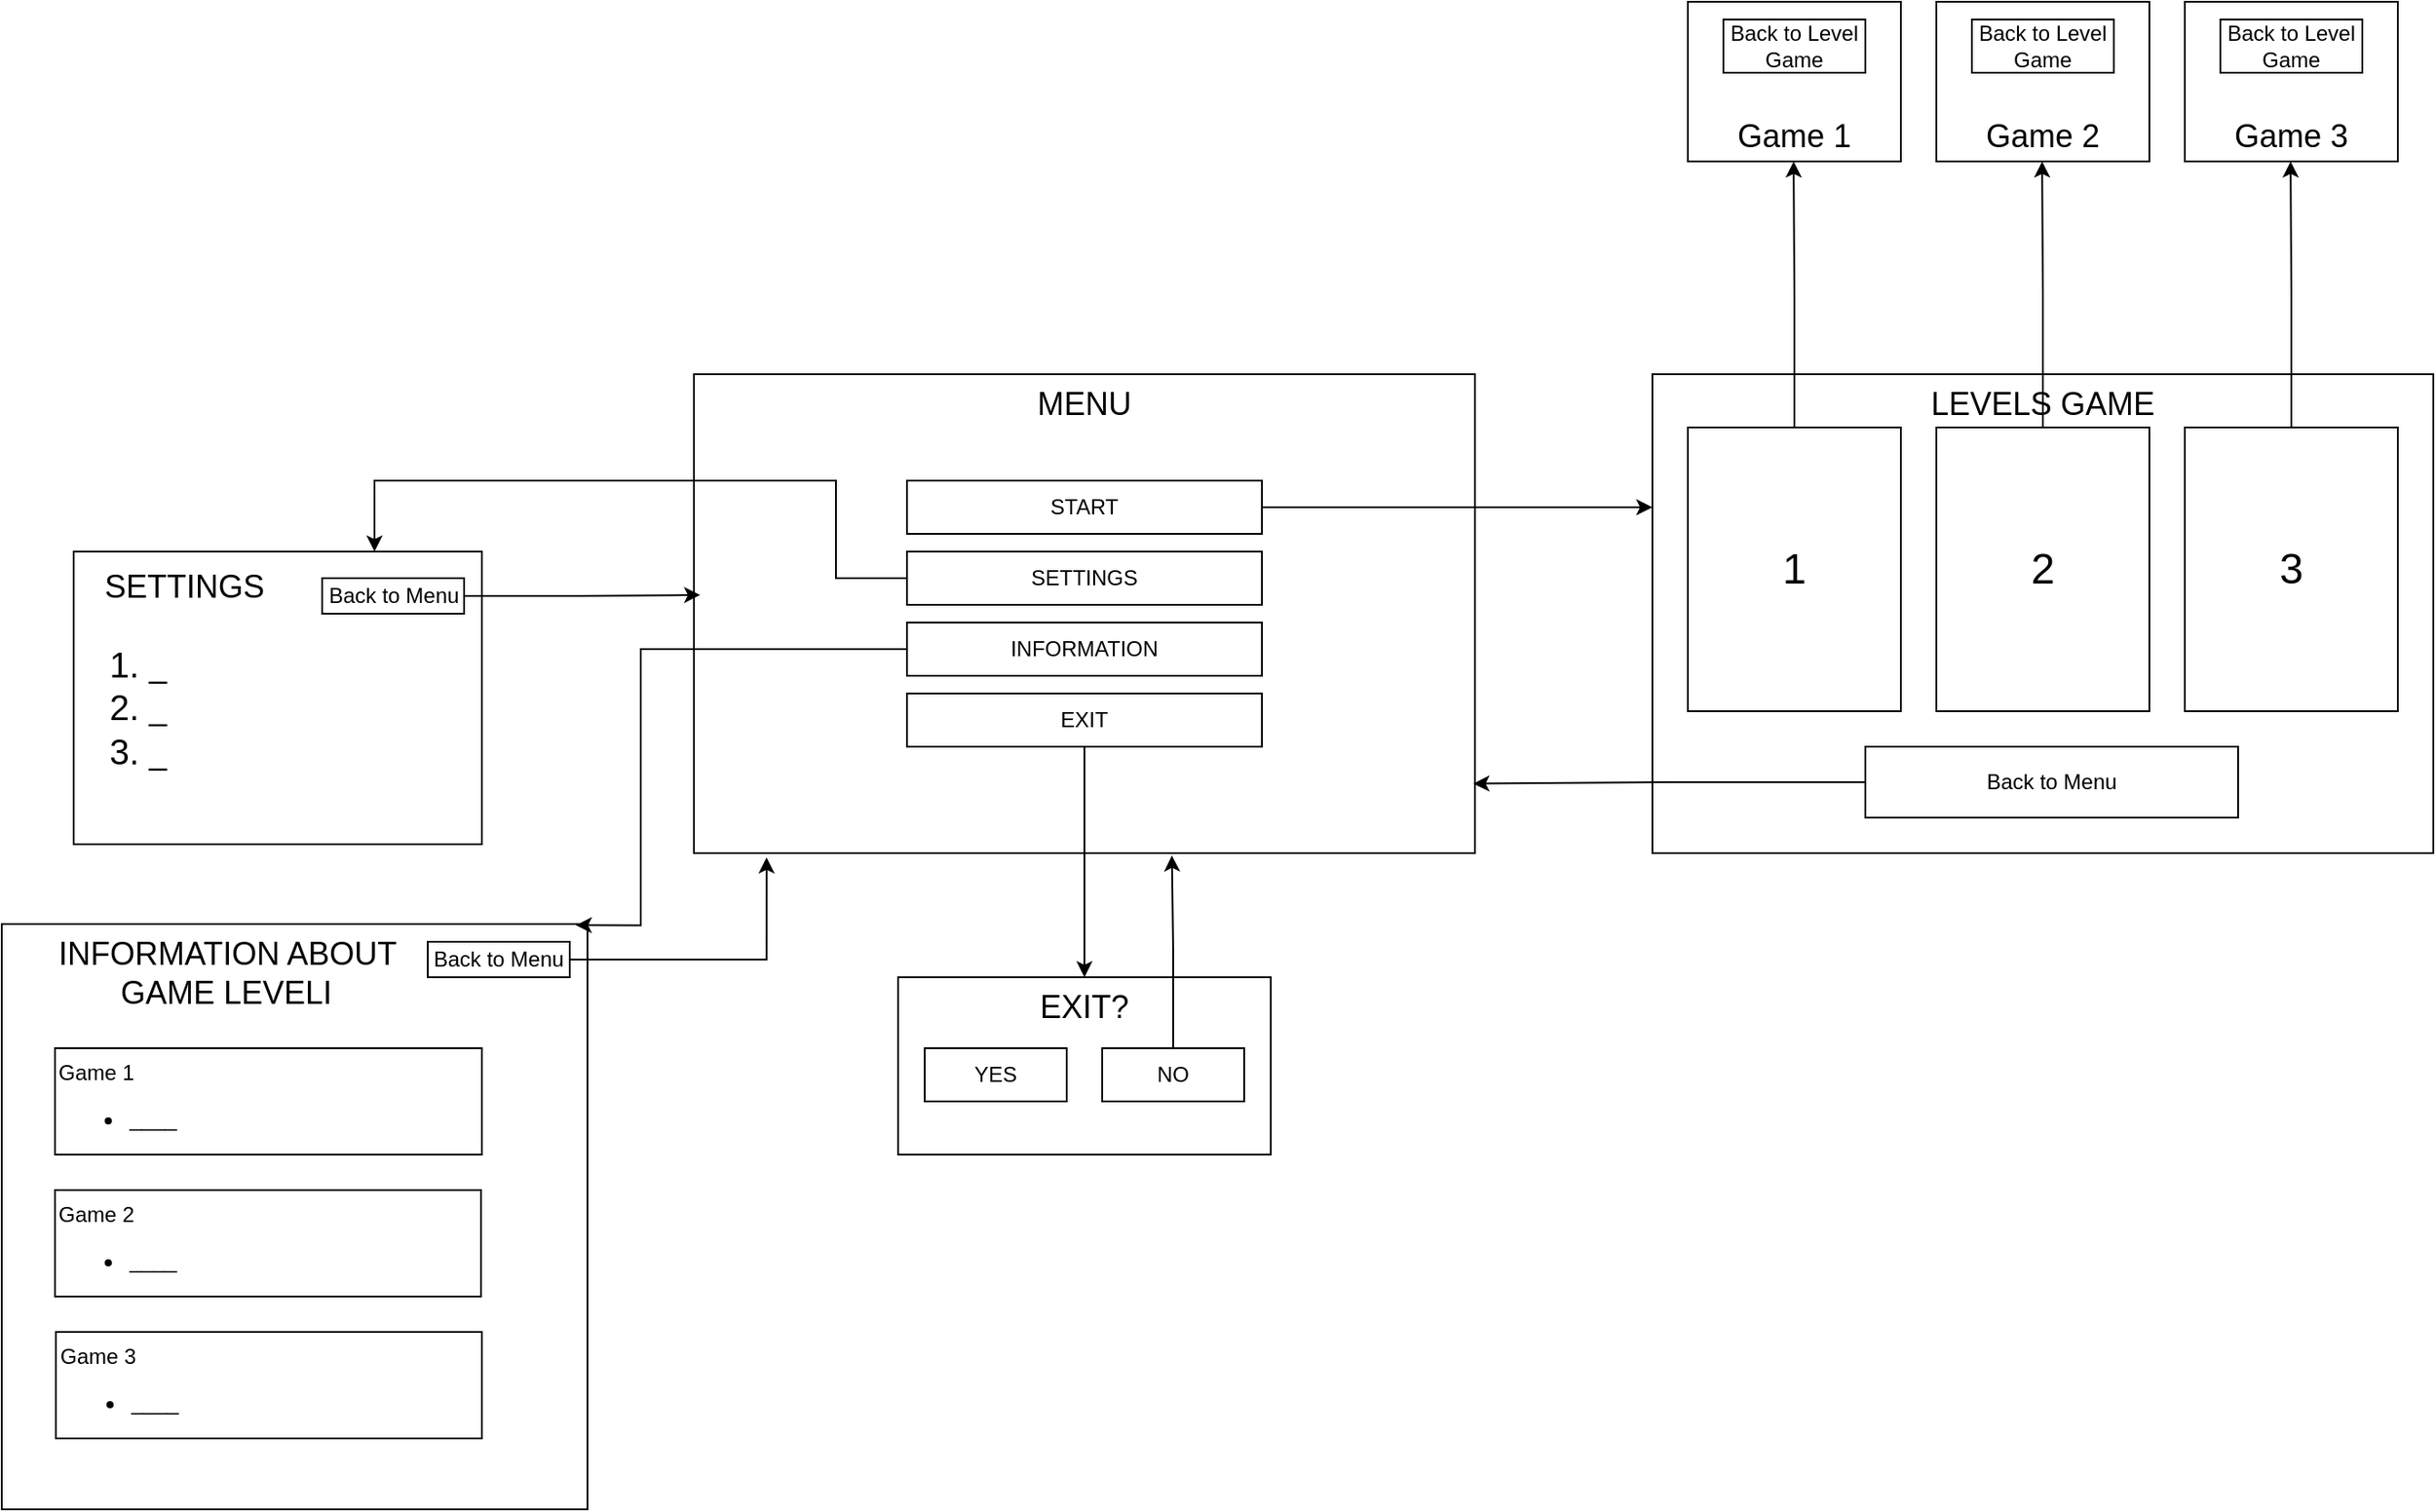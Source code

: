 <mxfile version="26.2.14">
  <diagram name="Сторінка-1" id="EWD52vy8kLP0P7qGVwE1">
    <mxGraphModel dx="2185" dy="1162" grid="1" gridSize="10" guides="1" tooltips="1" connect="1" arrows="1" fold="1" page="1" pageScale="1" pageWidth="5000" pageHeight="4000" math="0" shadow="0">
      <root>
        <mxCell id="0" />
        <mxCell id="1" parent="0" />
        <mxCell id="hRoo1BihgLkBD7Z-H8el-1" value="&lt;font style=&quot;font-size: 18px;&quot;&gt;MENU&lt;/font&gt;" style="rounded=0;whiteSpace=wrap;html=1;verticalAlign=top;" vertex="1" parent="1">
          <mxGeometry x="900" y="560" width="440" height="270" as="geometry" />
        </mxCell>
        <mxCell id="hRoo1BihgLkBD7Z-H8el-2" value="START" style="rounded=0;whiteSpace=wrap;html=1;" vertex="1" parent="1">
          <mxGeometry x="1020" y="620" width="200" height="30" as="geometry" />
        </mxCell>
        <mxCell id="hRoo1BihgLkBD7Z-H8el-53" style="edgeStyle=orthogonalEdgeStyle;rounded=0;orthogonalLoop=1;jettySize=auto;html=1;exitX=0;exitY=0.5;exitDx=0;exitDy=0;entryX=0.737;entryY=0;entryDx=0;entryDy=0;entryPerimeter=0;" edge="1" parent="1" source="hRoo1BihgLkBD7Z-H8el-3" target="hRoo1BihgLkBD7Z-H8el-50">
          <mxGeometry relative="1" as="geometry">
            <mxPoint x="790" y="730" as="targetPoint" />
            <Array as="points">
              <mxPoint x="980" y="675" />
              <mxPoint x="980" y="620" />
              <mxPoint x="720" y="620" />
            </Array>
          </mxGeometry>
        </mxCell>
        <mxCell id="hRoo1BihgLkBD7Z-H8el-3" value="SETTINGS" style="rounded=0;whiteSpace=wrap;html=1;" vertex="1" parent="1">
          <mxGeometry x="1020" y="660" width="200" height="30" as="geometry" />
        </mxCell>
        <mxCell id="hRoo1BihgLkBD7Z-H8el-4" value="INFORMATION" style="rounded=0;whiteSpace=wrap;html=1;" vertex="1" parent="1">
          <mxGeometry x="1020" y="700" width="200" height="30" as="geometry" />
        </mxCell>
        <mxCell id="hRoo1BihgLkBD7Z-H8el-28" style="edgeStyle=orthogonalEdgeStyle;rounded=0;orthogonalLoop=1;jettySize=auto;html=1;exitX=0.5;exitY=1;exitDx=0;exitDy=0;entryX=0.5;entryY=0;entryDx=0;entryDy=0;" edge="1" parent="1" source="hRoo1BihgLkBD7Z-H8el-5" target="hRoo1BihgLkBD7Z-H8el-24">
          <mxGeometry relative="1" as="geometry" />
        </mxCell>
        <mxCell id="hRoo1BihgLkBD7Z-H8el-5" value="EXIT" style="rounded=0;whiteSpace=wrap;html=1;" vertex="1" parent="1">
          <mxGeometry x="1020" y="740" width="200" height="30" as="geometry" />
        </mxCell>
        <mxCell id="hRoo1BihgLkBD7Z-H8el-7" value="" style="endArrow=classic;html=1;rounded=0;exitX=1;exitY=0.5;exitDx=0;exitDy=0;" edge="1" parent="1" source="hRoo1BihgLkBD7Z-H8el-2">
          <mxGeometry width="50" height="50" relative="1" as="geometry">
            <mxPoint x="1280" y="860" as="sourcePoint" />
            <mxPoint x="1440" y="635" as="targetPoint" />
          </mxGeometry>
        </mxCell>
        <mxCell id="hRoo1BihgLkBD7Z-H8el-8" value="&lt;font style=&quot;font-size: 18px;&quot;&gt;LEVELS GAME&lt;/font&gt;" style="rounded=0;whiteSpace=wrap;html=1;verticalAlign=top;" vertex="1" parent="1">
          <mxGeometry x="1440" y="560" width="440" height="270" as="geometry" />
        </mxCell>
        <mxCell id="hRoo1BihgLkBD7Z-H8el-16" style="edgeStyle=orthogonalEdgeStyle;rounded=0;orthogonalLoop=1;jettySize=auto;html=1;exitX=0.5;exitY=0;exitDx=0;exitDy=0;" edge="1" parent="1" source="hRoo1BihgLkBD7Z-H8el-9">
          <mxGeometry relative="1" as="geometry">
            <mxPoint x="1519.571" y="440" as="targetPoint" />
          </mxGeometry>
        </mxCell>
        <mxCell id="hRoo1BihgLkBD7Z-H8el-9" value="&lt;font style=&quot;font-size: 24px;&quot;&gt;1&lt;/font&gt;" style="rounded=0;whiteSpace=wrap;html=1;" vertex="1" parent="1">
          <mxGeometry x="1460" y="590" width="120" height="160" as="geometry" />
        </mxCell>
        <mxCell id="hRoo1BihgLkBD7Z-H8el-17" style="edgeStyle=orthogonalEdgeStyle;rounded=0;orthogonalLoop=1;jettySize=auto;html=1;exitX=0.5;exitY=0;exitDx=0;exitDy=0;" edge="1" parent="1" source="hRoo1BihgLkBD7Z-H8el-10">
          <mxGeometry relative="1" as="geometry">
            <mxPoint x="1659.571" y="440" as="targetPoint" />
          </mxGeometry>
        </mxCell>
        <mxCell id="hRoo1BihgLkBD7Z-H8el-10" value="&lt;font style=&quot;font-size: 24px;&quot;&gt;2&lt;/font&gt;" style="rounded=0;whiteSpace=wrap;html=1;" vertex="1" parent="1">
          <mxGeometry x="1600" y="590" width="120" height="160" as="geometry" />
        </mxCell>
        <mxCell id="hRoo1BihgLkBD7Z-H8el-18" style="edgeStyle=orthogonalEdgeStyle;rounded=0;orthogonalLoop=1;jettySize=auto;html=1;exitX=0.5;exitY=0;exitDx=0;exitDy=0;" edge="1" parent="1" source="hRoo1BihgLkBD7Z-H8el-11">
          <mxGeometry relative="1" as="geometry">
            <mxPoint x="1799.571" y="440" as="targetPoint" />
          </mxGeometry>
        </mxCell>
        <mxCell id="hRoo1BihgLkBD7Z-H8el-11" value="&lt;font style=&quot;font-size: 24px;&quot;&gt;3&lt;/font&gt;" style="rounded=0;whiteSpace=wrap;html=1;" vertex="1" parent="1">
          <mxGeometry x="1740" y="590" width="120" height="160" as="geometry" />
        </mxCell>
        <mxCell id="hRoo1BihgLkBD7Z-H8el-12" value="Back to Menu" style="rounded=0;whiteSpace=wrap;html=1;" vertex="1" parent="1">
          <mxGeometry x="1560" y="770" width="210" height="40" as="geometry" />
        </mxCell>
        <mxCell id="hRoo1BihgLkBD7Z-H8el-20" style="edgeStyle=orthogonalEdgeStyle;rounded=0;orthogonalLoop=1;jettySize=auto;html=1;exitX=0;exitY=0.5;exitDx=0;exitDy=0;entryX=0.998;entryY=0.855;entryDx=0;entryDy=0;entryPerimeter=0;" edge="1" parent="1" source="hRoo1BihgLkBD7Z-H8el-12" target="hRoo1BihgLkBD7Z-H8el-1">
          <mxGeometry relative="1" as="geometry" />
        </mxCell>
        <mxCell id="hRoo1BihgLkBD7Z-H8el-21" value="&lt;font style=&quot;font-size: 18px;&quot;&gt;Game 1&lt;/font&gt;" style="rounded=0;whiteSpace=wrap;html=1;verticalAlign=bottom;" vertex="1" parent="1">
          <mxGeometry x="1460" y="350" width="120" height="90" as="geometry" />
        </mxCell>
        <mxCell id="hRoo1BihgLkBD7Z-H8el-22" value="&lt;span style=&quot;font-size: 18px;&quot;&gt;Game 2&lt;/span&gt;" style="rounded=0;whiteSpace=wrap;html=1;verticalAlign=bottom;" vertex="1" parent="1">
          <mxGeometry x="1600" y="350" width="120" height="90" as="geometry" />
        </mxCell>
        <mxCell id="hRoo1BihgLkBD7Z-H8el-23" value="&lt;span style=&quot;font-size: 18px;&quot;&gt;Game 3&lt;/span&gt;" style="rounded=0;whiteSpace=wrap;html=1;verticalAlign=bottom;" vertex="1" parent="1">
          <mxGeometry x="1740" y="350" width="120" height="90" as="geometry" />
        </mxCell>
        <mxCell id="hRoo1BihgLkBD7Z-H8el-24" value="&lt;font style=&quot;font-size: 18px;&quot;&gt;EXIT?&lt;/font&gt;" style="rounded=0;whiteSpace=wrap;html=1;verticalAlign=top;" vertex="1" parent="1">
          <mxGeometry x="1015" y="900" width="210" height="100" as="geometry" />
        </mxCell>
        <mxCell id="hRoo1BihgLkBD7Z-H8el-25" value="YES" style="rounded=0;whiteSpace=wrap;html=1;" vertex="1" parent="1">
          <mxGeometry x="1030" y="940" width="80" height="30" as="geometry" />
        </mxCell>
        <mxCell id="hRoo1BihgLkBD7Z-H8el-26" value="NO" style="rounded=0;whiteSpace=wrap;html=1;" vertex="1" parent="1">
          <mxGeometry x="1130" y="940" width="80" height="30" as="geometry" />
        </mxCell>
        <mxCell id="hRoo1BihgLkBD7Z-H8el-27" style="edgeStyle=orthogonalEdgeStyle;rounded=0;orthogonalLoop=1;jettySize=auto;html=1;exitX=0.5;exitY=1;exitDx=0;exitDy=0;" edge="1" parent="1" source="hRoo1BihgLkBD7Z-H8el-24" target="hRoo1BihgLkBD7Z-H8el-24">
          <mxGeometry relative="1" as="geometry" />
        </mxCell>
        <mxCell id="hRoo1BihgLkBD7Z-H8el-29" value="&lt;font style=&quot;font-size: 18px;&quot;&gt;&amp;nbsp; &amp;nbsp; &amp;nbsp; INFORMATION ABOUT&amp;nbsp;&lt;/font&gt;&lt;div&gt;&lt;font style=&quot;font-size: 18px;&quot;&gt;&amp;nbsp; &amp;nbsp; &amp;nbsp; &amp;nbsp; &amp;nbsp; &amp;nbsp; &amp;nbsp;GAME LEVELІ&lt;/font&gt;&lt;/div&gt;" style="whiteSpace=wrap;html=1;aspect=fixed;verticalAlign=top;align=left;" vertex="1" parent="1">
          <mxGeometry x="510" y="870" width="330" height="330" as="geometry" />
        </mxCell>
        <mxCell id="hRoo1BihgLkBD7Z-H8el-31" value="Game 1&lt;div&gt;&lt;ul&gt;&lt;li&gt;____&lt;/li&gt;&lt;/ul&gt;&lt;/div&gt;" style="rounded=0;whiteSpace=wrap;html=1;align=left;verticalAlign=top;" vertex="1" parent="1">
          <mxGeometry x="540" y="940" width="240.5" height="60" as="geometry" />
        </mxCell>
        <mxCell id="hRoo1BihgLkBD7Z-H8el-32" value="Game 2&lt;div&gt;&lt;ul&gt;&lt;li&gt;____&lt;/li&gt;&lt;/ul&gt;&lt;/div&gt;" style="rounded=0;whiteSpace=wrap;html=1;align=left;verticalAlign=top;" vertex="1" parent="1">
          <mxGeometry x="540" y="1020" width="240" height="60" as="geometry" />
        </mxCell>
        <mxCell id="hRoo1BihgLkBD7Z-H8el-33" value="Game 3&lt;div&gt;&lt;ul&gt;&lt;li&gt;____&lt;/li&gt;&lt;/ul&gt;&lt;/div&gt;" style="rounded=0;whiteSpace=wrap;html=1;verticalAlign=top;align=left;" vertex="1" parent="1">
          <mxGeometry x="540.5" y="1100" width="240" height="60" as="geometry" />
        </mxCell>
        <mxCell id="hRoo1BihgLkBD7Z-H8el-35" style="edgeStyle=orthogonalEdgeStyle;rounded=0;orthogonalLoop=1;jettySize=auto;html=1;exitX=0;exitY=0.5;exitDx=0;exitDy=0;entryX=0.98;entryY=0.002;entryDx=0;entryDy=0;entryPerimeter=0;" edge="1" parent="1" source="hRoo1BihgLkBD7Z-H8el-4" target="hRoo1BihgLkBD7Z-H8el-29">
          <mxGeometry relative="1" as="geometry">
            <Array as="points">
              <mxPoint x="870" y="715" />
              <mxPoint x="870" y="871" />
            </Array>
          </mxGeometry>
        </mxCell>
        <mxCell id="hRoo1BihgLkBD7Z-H8el-38" value="Back to Menu" style="rounded=0;whiteSpace=wrap;html=1;" vertex="1" parent="1">
          <mxGeometry x="750" y="880" width="80" height="20" as="geometry" />
        </mxCell>
        <mxCell id="hRoo1BihgLkBD7Z-H8el-41" style="edgeStyle=orthogonalEdgeStyle;rounded=0;orthogonalLoop=1;jettySize=auto;html=1;exitX=1;exitY=0.5;exitDx=0;exitDy=0;entryX=0.093;entryY=1.009;entryDx=0;entryDy=0;entryPerimeter=0;" edge="1" parent="1" source="hRoo1BihgLkBD7Z-H8el-38" target="hRoo1BihgLkBD7Z-H8el-1">
          <mxGeometry relative="1" as="geometry" />
        </mxCell>
        <mxCell id="hRoo1BihgLkBD7Z-H8el-43" style="edgeStyle=orthogonalEdgeStyle;rounded=0;orthogonalLoop=1;jettySize=auto;html=1;exitX=0.5;exitY=0;exitDx=0;exitDy=0;entryX=0.612;entryY=1.005;entryDx=0;entryDy=0;entryPerimeter=0;" edge="1" parent="1" source="hRoo1BihgLkBD7Z-H8el-26" target="hRoo1BihgLkBD7Z-H8el-1">
          <mxGeometry relative="1" as="geometry" />
        </mxCell>
        <mxCell id="hRoo1BihgLkBD7Z-H8el-44" value="Back to Le&lt;span style=&quot;color: rgba(0, 0, 0, 0); font-family: monospace; font-size: 0px; text-align: start; text-wrap-mode: nowrap;&quot;&gt;%3CmxGraphModel%3E%3Croot%3E%3CmxCell%20id%3D%220%22%2F%3E%3CmxCell%20id%3D%221%22%20parent%3D%220%22%2F%3E%3CmxCell%20id%3D%222%22%20value%3D%22Back%20to%20Menu%22%20style%3D%22rounded%3D0%3BwhiteSpace%3Dwrap%3Bhtml%3D1%3B%22%20vertex%3D%221%22%20parent%3D%221%22%3E%3CmxGeometry%20x%3D%221380%22%20y%3D%22450%22%20width%3D%2280%22%20height%3D%2220%22%20as%3D%22geometry%22%2F%3E%3C%2FmxCell%3E%3C%2Froot%3E%3C%2FmxGraphModel%3E&lt;/span&gt;vel Game" style="rounded=0;whiteSpace=wrap;html=1;" vertex="1" parent="1">
          <mxGeometry x="1480" y="360" width="80" height="30" as="geometry" />
        </mxCell>
        <mxCell id="hRoo1BihgLkBD7Z-H8el-48" value="Back to Le&lt;span style=&quot;color: rgba(0, 0, 0, 0); font-family: monospace; font-size: 0px; text-align: start; text-wrap-mode: nowrap;&quot;&gt;%3CmxGraphModel%3E%3Croot%3E%3CmxCell%20id%3D%220%22%2F%3E%3CmxCell%20id%3D%221%22%20parent%3D%220%22%2F%3E%3CmxCell%20id%3D%222%22%20value%3D%22Back%20to%20Menu%22%20style%3D%22rounded%3D0%3BwhiteSpace%3Dwrap%3Bhtml%3D1%3B%22%20vertex%3D%221%22%20parent%3D%221%22%3E%3CmxGeometry%20x%3D%221380%22%20y%3D%22450%22%20width%3D%2280%22%20height%3D%2220%22%20as%3D%22geometry%22%2F%3E%3C%2FmxCell%3E%3C%2Froot%3E%3C%2FmxGraphModel%3E&lt;/span&gt;vel Game" style="rounded=0;whiteSpace=wrap;html=1;" vertex="1" parent="1">
          <mxGeometry x="1620" y="360" width="80" height="30" as="geometry" />
        </mxCell>
        <mxCell id="hRoo1BihgLkBD7Z-H8el-49" value="Back to Le&lt;span style=&quot;color: rgba(0, 0, 0, 0); font-family: monospace; font-size: 0px; text-align: start; text-wrap-mode: nowrap;&quot;&gt;%3CmxGraphModel%3E%3Croot%3E%3CmxCell%20id%3D%220%22%2F%3E%3CmxCell%20id%3D%221%22%20parent%3D%220%22%2F%3E%3CmxCell%20id%3D%222%22%20value%3D%22Back%20to%20Menu%22%20style%3D%22rounded%3D0%3BwhiteSpace%3Dwrap%3Bhtml%3D1%3B%22%20vertex%3D%221%22%20parent%3D%221%22%3E%3CmxGeometry%20x%3D%221380%22%20y%3D%22450%22%20width%3D%2280%22%20height%3D%2220%22%20as%3D%22geometry%22%2F%3E%3C%2FmxCell%3E%3C%2Froot%3E%3C%2FmxGraphModel%3E&lt;/span&gt;vel Game" style="rounded=0;whiteSpace=wrap;html=1;" vertex="1" parent="1">
          <mxGeometry x="1760" y="360" width="80" height="30" as="geometry" />
        </mxCell>
        <mxCell id="hRoo1BihgLkBD7Z-H8el-50" value="&lt;div style=&quot;&quot;&gt;&lt;span style=&quot;font-size: 18px; background-color: transparent; color: light-dark(rgb(0, 0, 0), rgb(255, 255, 255));&quot;&gt;&amp;nbsp; &amp;nbsp;SETTINGS&lt;/span&gt;&lt;/div&gt;&lt;div style=&quot;&quot;&gt;&lt;ol&gt;&lt;li&gt;&lt;span style=&quot;font-size: 18px; background-color: transparent; color: light-dark(rgb(0, 0, 0), rgb(255, 255, 255));&quot;&gt;_&lt;/span&gt;&lt;/li&gt;&lt;li&gt;&lt;span style=&quot;font-size: 18px; background-color: transparent; color: light-dark(rgb(0, 0, 0), rgb(255, 255, 255));&quot;&gt;_&lt;/span&gt;&lt;/li&gt;&lt;li&gt;&lt;span style=&quot;font-size: 18px; background-color: transparent; color: light-dark(rgb(0, 0, 0), rgb(255, 255, 255));&quot;&gt;_&lt;/span&gt;&lt;/li&gt;&lt;/ol&gt;&lt;/div&gt;" style="rounded=0;whiteSpace=wrap;html=1;verticalAlign=top;fontSize=20;align=left;" vertex="1" parent="1">
          <mxGeometry x="550.5" y="660" width="230" height="165" as="geometry" />
        </mxCell>
        <mxCell id="hRoo1BihgLkBD7Z-H8el-51" value="Back to Menu" style="rounded=0;whiteSpace=wrap;html=1;" vertex="1" parent="1">
          <mxGeometry x="690.5" y="675" width="80" height="20" as="geometry" />
        </mxCell>
        <mxCell id="hRoo1BihgLkBD7Z-H8el-54" style="edgeStyle=orthogonalEdgeStyle;rounded=0;orthogonalLoop=1;jettySize=auto;html=1;exitX=1;exitY=0.5;exitDx=0;exitDy=0;entryX=0.008;entryY=0.461;entryDx=0;entryDy=0;entryPerimeter=0;" edge="1" parent="1" source="hRoo1BihgLkBD7Z-H8el-51" target="hRoo1BihgLkBD7Z-H8el-1">
          <mxGeometry relative="1" as="geometry" />
        </mxCell>
      </root>
    </mxGraphModel>
  </diagram>
</mxfile>
